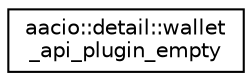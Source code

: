 digraph "Graphical Class Hierarchy"
{
  edge [fontname="Helvetica",fontsize="10",labelfontname="Helvetica",labelfontsize="10"];
  node [fontname="Helvetica",fontsize="10",shape=record];
  rankdir="LR";
  Node0 [label="aacio::detail::wallet\l_api_plugin_empty",height=0.2,width=0.4,color="black", fillcolor="white", style="filled",URL="$structaacio_1_1detail_1_1wallet__api__plugin__empty.html"];
}
